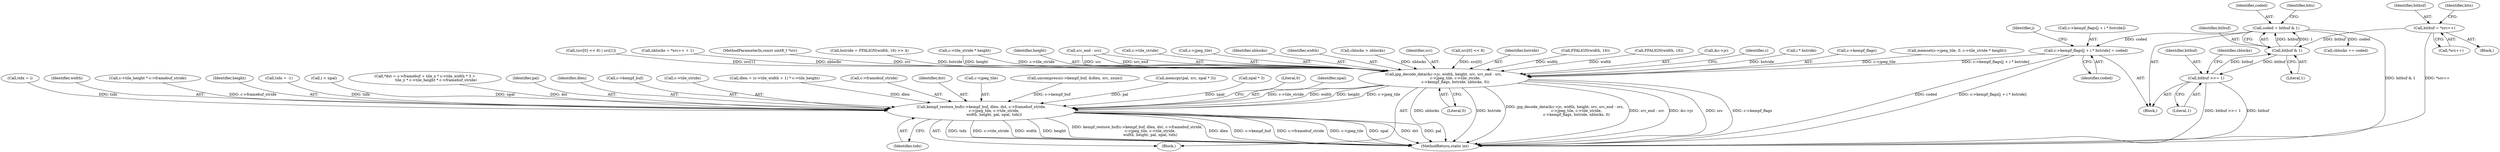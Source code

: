 digraph "0_FFmpeg_2960576378d17d71cc8dccc926352ce568b5eec1@array" {
"1000499" [label="(Call,c->kempf_flags[j + i * bstride] = coded)"];
"1000480" [label="(Call,coded = bitbuf & 1)"];
"1000482" [label="(Call,bitbuf & 1)"];
"1000487" [label="(Call,bitbuf >>= 1)"];
"1000472" [label="(Call,bitbuf = *src++)"];
"1000520" [label="(Call,jpg_decode_data(&c->jc, width, height, src, src_end - src,\n                    c->jpeg_tile, c->tile_stride,\n                    c->kempf_flags, bstride, nblocks, 0))"];
"1000543" [label="(Call,kempf_restore_buf(c->kempf_buf, dlen, dst, c->framebuf_stride,\n                      c->jpeg_tile, c->tile_stride,\n                      width, height, pal, npal, tidx))"];
"1000106" [label="(Block,)"];
"1000531" [label="(Call,c->jpeg_tile)"];
"1000346" [label="(Call,tidx = i)"];
"1000558" [label="(Identifier,width)"];
"1000164" [label="(Call,c->tile_height * c->framebuf_stride)"];
"1000541" [label="(Identifier,nblocks)"];
"1000525" [label="(Identifier,width)"];
"1000559" [label="(Identifier,height)"];
"1000482" [label="(Call,bitbuf & 1)"];
"1000113" [label="(Call,tidx = -1)"];
"1000494" [label="(Call,cblocks > nblocks)"];
"1000329" [label="(Call,i < npal)"];
"1000474" [label="(Call,*src++)"];
"1000562" [label="(Identifier,tidx)"];
"1000500" [label="(Call,c->kempf_flags[j + i * bstride])"];
"1000148" [label="(Call,*dst = c->framebuf + tile_x * c->tile_width * 3 +\n                   tile_y * c->tile_height * c->framebuf_stride)"];
"1000488" [label="(Identifier,bitbuf)"];
"1000481" [label="(Identifier,coded)"];
"1000480" [label="(Call,coded = bitbuf & 1)"];
"1000565" [label="(MethodReturn,static int)"];
"1000542" [label="(Literal,0)"];
"1000527" [label="(Identifier,src)"];
"1000560" [label="(Identifier,pal)"];
"1000471" [label="(Block,)"];
"1000520" [label="(Call,jpg_decode_data(&c->jc, width, height, src, src_end - src,\n                    c->jpeg_tile, c->tile_stride,\n                    c->kempf_flags, bstride, nblocks, 0))"];
"1000484" [label="(Literal,1)"];
"1000361" [label="(Call,src[0] << 8)"];
"1000489" [label="(Literal,1)"];
"1000547" [label="(Identifier,dlen)"];
"1000509" [label="(Identifier,coded)"];
"1000466" [label="(Identifier,j)"];
"1000540" [label="(Identifier,bstride)"];
"1000461" [label="(Call,FFALIGN(width, 16))"];
"1000544" [label="(Call,c->kempf_buf)"];
"1000491" [label="(Identifier,cblocks)"];
"1000543" [label="(Call,kempf_restore_buf(c->kempf_buf, dlen, dst, c->framebuf_stride,\n                      c->jpeg_tile, c->tile_stride,\n                      width, height, pal, npal, tidx))"];
"1000433" [label="(Call,FFALIGN(width, 16))"];
"1000486" [label="(Identifier,bits)"];
"1000521" [label="(Call,&c->jc)"];
"1000545" [label="(Identifier,c)"];
"1000487" [label="(Call,bitbuf >>= 1)"];
"1000499" [label="(Call,c->kempf_flags[j + i * bstride] = coded)"];
"1000555" [label="(Call,c->tile_stride)"];
"1000506" [label="(Call,i * bstride)"];
"1000537" [label="(Call,c->kempf_flags)"];
"1000129" [label="(Call,dlen = (c->tile_width + 1) * c->tile_height)"];
"1000473" [label="(Identifier,bitbuf)"];
"1000510" [label="(Call,memset(c->jpeg_tile, 0, c->tile_stride * height))"];
"1000549" [label="(Call,c->framebuf_stride)"];
"1000467" [label="(Block,)"];
"1000490" [label="(Call,cblocks += coded)"];
"1000483" [label="(Identifier,bitbuf)"];
"1000548" [label="(Identifier,dst)"];
"1000360" [label="(Call,(src[0] << 8) | src[1])"];
"1000552" [label="(Call,c->jpeg_tile)"];
"1000420" [label="(Call,nblocks = *src++ + 1)"];
"1000104" [label="(MethodParameterIn,const uint8_t *src)"];
"1000430" [label="(Call,bstride = FFALIGN(width, 16) >> 4)"];
"1000472" [label="(Call,bitbuf = *src++)"];
"1000515" [label="(Call,c->tile_stride * height)"];
"1000526" [label="(Identifier,height)"];
"1000382" [label="(Call,uncompress(c->kempf_buf, &dlen, src, zsize))"];
"1000309" [label="(Call,memcpy(pal, src, npal * 3))"];
"1000528" [label="(Call,src_end - src)"];
"1000317" [label="(Call,npal * 3)"];
"1000478" [label="(Identifier,bits)"];
"1000534" [label="(Call,c->tile_stride)"];
"1000564" [label="(Literal,0)"];
"1000561" [label="(Identifier,npal)"];
"1000499" -> "1000467"  [label="AST: "];
"1000499" -> "1000509"  [label="CFG: "];
"1000500" -> "1000499"  [label="AST: "];
"1000509" -> "1000499"  [label="AST: "];
"1000466" -> "1000499"  [label="CFG: "];
"1000499" -> "1000565"  [label="DDG: coded"];
"1000499" -> "1000565"  [label="DDG: c->kempf_flags[j + i * bstride]"];
"1000480" -> "1000499"  [label="DDG: coded"];
"1000499" -> "1000520"  [label="DDG: c->kempf_flags[j + i * bstride]"];
"1000480" -> "1000467"  [label="AST: "];
"1000480" -> "1000482"  [label="CFG: "];
"1000481" -> "1000480"  [label="AST: "];
"1000482" -> "1000480"  [label="AST: "];
"1000486" -> "1000480"  [label="CFG: "];
"1000480" -> "1000565"  [label="DDG: bitbuf & 1"];
"1000482" -> "1000480"  [label="DDG: bitbuf"];
"1000482" -> "1000480"  [label="DDG: 1"];
"1000480" -> "1000490"  [label="DDG: coded"];
"1000482" -> "1000484"  [label="CFG: "];
"1000483" -> "1000482"  [label="AST: "];
"1000484" -> "1000482"  [label="AST: "];
"1000487" -> "1000482"  [label="DDG: bitbuf"];
"1000472" -> "1000482"  [label="DDG: bitbuf"];
"1000482" -> "1000487"  [label="DDG: bitbuf"];
"1000487" -> "1000467"  [label="AST: "];
"1000487" -> "1000489"  [label="CFG: "];
"1000488" -> "1000487"  [label="AST: "];
"1000489" -> "1000487"  [label="AST: "];
"1000491" -> "1000487"  [label="CFG: "];
"1000487" -> "1000565"  [label="DDG: bitbuf"];
"1000487" -> "1000565"  [label="DDG: bitbuf >>= 1"];
"1000472" -> "1000471"  [label="AST: "];
"1000472" -> "1000474"  [label="CFG: "];
"1000473" -> "1000472"  [label="AST: "];
"1000474" -> "1000472"  [label="AST: "];
"1000478" -> "1000472"  [label="CFG: "];
"1000472" -> "1000565"  [label="DDG: *src++"];
"1000520" -> "1000106"  [label="AST: "];
"1000520" -> "1000542"  [label="CFG: "];
"1000521" -> "1000520"  [label="AST: "];
"1000525" -> "1000520"  [label="AST: "];
"1000526" -> "1000520"  [label="AST: "];
"1000527" -> "1000520"  [label="AST: "];
"1000528" -> "1000520"  [label="AST: "];
"1000531" -> "1000520"  [label="AST: "];
"1000534" -> "1000520"  [label="AST: "];
"1000537" -> "1000520"  [label="AST: "];
"1000540" -> "1000520"  [label="AST: "];
"1000541" -> "1000520"  [label="AST: "];
"1000542" -> "1000520"  [label="AST: "];
"1000545" -> "1000520"  [label="CFG: "];
"1000520" -> "1000565"  [label="DDG: bstride"];
"1000520" -> "1000565"  [label="DDG: jpg_decode_data(&c->jc, width, height, src, src_end - src,\n                    c->jpeg_tile, c->tile_stride,\n                    c->kempf_flags, bstride, nblocks, 0)"];
"1000520" -> "1000565"  [label="DDG: src_end - src"];
"1000520" -> "1000565"  [label="DDG: &c->jc"];
"1000520" -> "1000565"  [label="DDG: src"];
"1000520" -> "1000565"  [label="DDG: c->kempf_flags"];
"1000520" -> "1000565"  [label="DDG: nblocks"];
"1000433" -> "1000520"  [label="DDG: width"];
"1000461" -> "1000520"  [label="DDG: width"];
"1000515" -> "1000520"  [label="DDG: height"];
"1000515" -> "1000520"  [label="DDG: c->tile_stride"];
"1000528" -> "1000520"  [label="DDG: src"];
"1000528" -> "1000520"  [label="DDG: src_end"];
"1000360" -> "1000520"  [label="DDG: src[1]"];
"1000361" -> "1000520"  [label="DDG: src[0]"];
"1000104" -> "1000520"  [label="DDG: src"];
"1000510" -> "1000520"  [label="DDG: c->jpeg_tile"];
"1000430" -> "1000520"  [label="DDG: bstride"];
"1000506" -> "1000520"  [label="DDG: bstride"];
"1000494" -> "1000520"  [label="DDG: nblocks"];
"1000420" -> "1000520"  [label="DDG: nblocks"];
"1000520" -> "1000543"  [label="DDG: c->jpeg_tile"];
"1000520" -> "1000543"  [label="DDG: c->tile_stride"];
"1000520" -> "1000543"  [label="DDG: width"];
"1000520" -> "1000543"  [label="DDG: height"];
"1000543" -> "1000106"  [label="AST: "];
"1000543" -> "1000562"  [label="CFG: "];
"1000544" -> "1000543"  [label="AST: "];
"1000547" -> "1000543"  [label="AST: "];
"1000548" -> "1000543"  [label="AST: "];
"1000549" -> "1000543"  [label="AST: "];
"1000552" -> "1000543"  [label="AST: "];
"1000555" -> "1000543"  [label="AST: "];
"1000558" -> "1000543"  [label="AST: "];
"1000559" -> "1000543"  [label="AST: "];
"1000560" -> "1000543"  [label="AST: "];
"1000561" -> "1000543"  [label="AST: "];
"1000562" -> "1000543"  [label="AST: "];
"1000564" -> "1000543"  [label="CFG: "];
"1000543" -> "1000565"  [label="DDG: dst"];
"1000543" -> "1000565"  [label="DDG: pal"];
"1000543" -> "1000565"  [label="DDG: tidx"];
"1000543" -> "1000565"  [label="DDG: c->tile_stride"];
"1000543" -> "1000565"  [label="DDG: width"];
"1000543" -> "1000565"  [label="DDG: height"];
"1000543" -> "1000565"  [label="DDG: kempf_restore_buf(c->kempf_buf, dlen, dst, c->framebuf_stride,\n                      c->jpeg_tile, c->tile_stride,\n                      width, height, pal, npal, tidx)"];
"1000543" -> "1000565"  [label="DDG: dlen"];
"1000543" -> "1000565"  [label="DDG: c->kempf_buf"];
"1000543" -> "1000565"  [label="DDG: c->framebuf_stride"];
"1000543" -> "1000565"  [label="DDG: c->jpeg_tile"];
"1000543" -> "1000565"  [label="DDG: npal"];
"1000382" -> "1000543"  [label="DDG: c->kempf_buf"];
"1000129" -> "1000543"  [label="DDG: dlen"];
"1000148" -> "1000543"  [label="DDG: dst"];
"1000164" -> "1000543"  [label="DDG: c->framebuf_stride"];
"1000309" -> "1000543"  [label="DDG: pal"];
"1000329" -> "1000543"  [label="DDG: npal"];
"1000317" -> "1000543"  [label="DDG: npal"];
"1000113" -> "1000543"  [label="DDG: tidx"];
"1000346" -> "1000543"  [label="DDG: tidx"];
}
